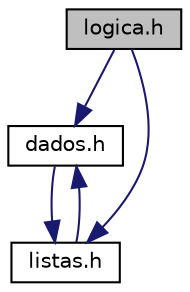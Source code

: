 digraph "logica.h"
{
  edge [fontname="Helvetica",fontsize="10",labelfontname="Helvetica",labelfontsize="10"];
  node [fontname="Helvetica",fontsize="10",shape=record];
  Node0 [label="logica.h",height=0.2,width=0.4,color="black", fillcolor="grey75", style="filled", fontcolor="black"];
  Node0 -> Node1 [color="midnightblue",fontsize="10",style="solid",fontname="Helvetica"];
  Node1 [label="dados.h",height=0.2,width=0.4,color="black", fillcolor="white", style="filled",URL="$dados_8h.html"];
  Node1 -> Node2 [color="midnightblue",fontsize="10",style="solid",fontname="Helvetica"];
  Node2 [label="listas.h",height=0.2,width=0.4,color="black", fillcolor="white", style="filled",URL="$listas_8h.html"];
  Node2 -> Node1 [color="midnightblue",fontsize="10",style="solid",fontname="Helvetica"];
  Node0 -> Node2 [color="midnightblue",fontsize="10",style="solid",fontname="Helvetica"];
}
